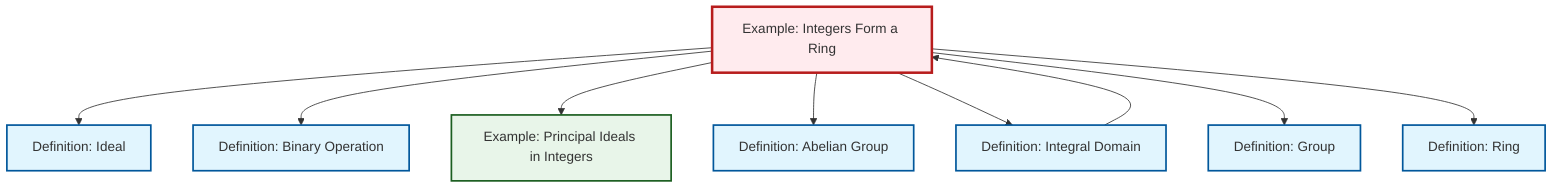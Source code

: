 graph TD
    classDef definition fill:#e1f5fe,stroke:#01579b,stroke-width:2px
    classDef theorem fill:#f3e5f5,stroke:#4a148c,stroke-width:2px
    classDef axiom fill:#fff3e0,stroke:#e65100,stroke-width:2px
    classDef example fill:#e8f5e9,stroke:#1b5e20,stroke-width:2px
    classDef current fill:#ffebee,stroke:#b71c1c,stroke-width:3px
    ex-integers-ring["Example: Integers Form a Ring"]:::example
    def-ideal["Definition: Ideal"]:::definition
    def-abelian-group["Definition: Abelian Group"]:::definition
    ex-principal-ideal["Example: Principal Ideals in Integers"]:::example
    def-binary-operation["Definition: Binary Operation"]:::definition
    def-integral-domain["Definition: Integral Domain"]:::definition
    def-group["Definition: Group"]:::definition
    def-ring["Definition: Ring"]:::definition
    ex-integers-ring --> def-ideal
    ex-integers-ring --> def-binary-operation
    ex-integers-ring --> ex-principal-ideal
    ex-integers-ring --> def-abelian-group
    ex-integers-ring --> def-integral-domain
    ex-integers-ring --> def-group
    ex-integers-ring --> def-ring
    def-integral-domain --> ex-integers-ring
    class ex-integers-ring current